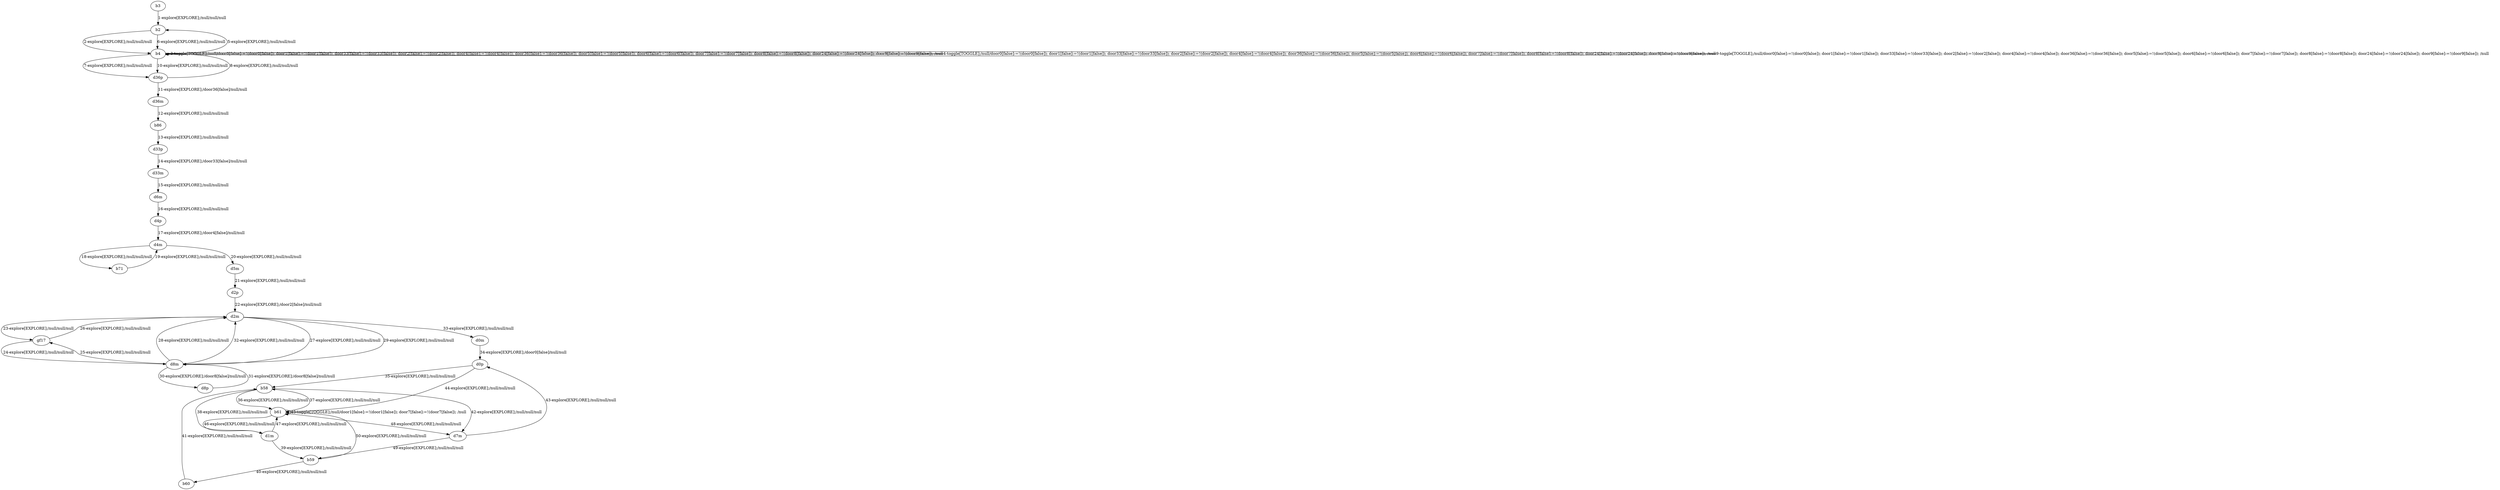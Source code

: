 # Total number of goals covered by this test: 6
# b59 --> b61
# d0p --> b61
# b59 --> b60
# b61 --> b58
# b60 --> b58
# b58 --> d1m

digraph g {
"b3" -> "b2" [label = "1-explore[EXPLORE];/null/null/null"];
"b2" -> "b4" [label = "2-explore[EXPLORE];/null/null/null"];
"b4" -> "b4" [label = "3-toggle[TOGGLE];/null/door0[false]:=!(door0[false]); door1[false]:=!(door1[false]); door33[false]:=!(door33[false]); door2[false]:=!(door2[false]); door4[false]:=!(door4[false]); door36[false]:=!(door36[false]); door5[false]:=!(door5[false]); door6[false]:=!(door6[false]); door7[false]:=!(door7[false]); door8[false]:=!(door8[false]); door24[false]:=!(door24[false]); door9[false]:=!(door9[false]); /null"];
"b4" -> "b4" [label = "4-toggle[TOGGLE];/null/door0[false]:=!(door0[false]); door1[false]:=!(door1[false]); door33[false]:=!(door33[false]); door2[false]:=!(door2[false]); door4[false]:=!(door4[false]); door36[false]:=!(door36[false]); door5[false]:=!(door5[false]); door6[false]:=!(door6[false]); door7[false]:=!(door7[false]); door8[false]:=!(door8[false]); door24[false]:=!(door24[false]); door9[false]:=!(door9[false]); /null"];
"b4" -> "b2" [label = "5-explore[EXPLORE];/null/null/null"];
"b2" -> "b4" [label = "6-explore[EXPLORE];/null/null/null"];
"b4" -> "d36p" [label = "7-explore[EXPLORE];/null/null/null"];
"d36p" -> "b4" [label = "8-explore[EXPLORE];/null/null/null"];
"b4" -> "b4" [label = "9-toggle[TOGGLE];/null/door0[false]:=!(door0[false]); door1[false]:=!(door1[false]); door33[false]:=!(door33[false]); door2[false]:=!(door2[false]); door4[false]:=!(door4[false]); door36[false]:=!(door36[false]); door5[false]:=!(door5[false]); door6[false]:=!(door6[false]); door7[false]:=!(door7[false]); door8[false]:=!(door8[false]); door24[false]:=!(door24[false]); door9[false]:=!(door9[false]); /null"];
"b4" -> "d36p" [label = "10-explore[EXPLORE];/null/null/null"];
"d36p" -> "d36m" [label = "11-explore[EXPLORE];/door36[false]/null/null"];
"d36m" -> "b86" [label = "12-explore[EXPLORE];/null/null/null"];
"b86" -> "d33p" [label = "13-explore[EXPLORE];/null/null/null"];
"d33p" -> "d33m" [label = "14-explore[EXPLORE];/door33[false]/null/null"];
"d33m" -> "d6m" [label = "15-explore[EXPLORE];/null/null/null"];
"d6m" -> "d4p" [label = "16-explore[EXPLORE];/null/null/null"];
"d4p" -> "d4m" [label = "17-explore[EXPLORE];/door4[false]/null/null"];
"d4m" -> "b71" [label = "18-explore[EXPLORE];/null/null/null"];
"b71" -> "d4m" [label = "19-explore[EXPLORE];/null/null/null"];
"d4m" -> "d5m" [label = "20-explore[EXPLORE];/null/null/null"];
"d5m" -> "d2p" [label = "21-explore[EXPLORE];/null/null/null"];
"d2p" -> "d2m" [label = "22-explore[EXPLORE];/door2[false]/null/null"];
"d2m" -> "gf17" [label = "23-explore[EXPLORE];/null/null/null"];
"gf17" -> "d8m" [label = "24-explore[EXPLORE];/null/null/null"];
"d8m" -> "gf17" [label = "25-explore[EXPLORE];/null/null/null"];
"gf17" -> "d2m" [label = "26-explore[EXPLORE];/null/null/null"];
"d2m" -> "d8m" [label = "27-explore[EXPLORE];/null/null/null"];
"d8m" -> "d2m" [label = "28-explore[EXPLORE];/null/null/null"];
"d2m" -> "d8m" [label = "29-explore[EXPLORE];/null/null/null"];
"d8m" -> "d8p" [label = "30-explore[EXPLORE];/door8[false]/null/null"];
"d8p" -> "d8m" [label = "31-explore[EXPLORE];/door8[false]/null/null"];
"d8m" -> "d2m" [label = "32-explore[EXPLORE];/null/null/null"];
"d2m" -> "d0m" [label = "33-explore[EXPLORE];/null/null/null"];
"d0m" -> "d0p" [label = "34-explore[EXPLORE];/door0[false]/null/null"];
"d0p" -> "b58" [label = "35-explore[EXPLORE];/null/null/null"];
"b58" -> "b61" [label = "36-explore[EXPLORE];/null/null/null"];
"b61" -> "b58" [label = "37-explore[EXPLORE];/null/null/null"];
"b58" -> "d1m" [label = "38-explore[EXPLORE];/null/null/null"];
"d1m" -> "b59" [label = "39-explore[EXPLORE];/null/null/null"];
"b59" -> "b60" [label = "40-explore[EXPLORE];/null/null/null"];
"b60" -> "b58" [label = "41-explore[EXPLORE];/null/null/null"];
"b58" -> "d7m" [label = "42-explore[EXPLORE];/null/null/null"];
"d7m" -> "d0p" [label = "43-explore[EXPLORE];/null/null/null"];
"d0p" -> "b61" [label = "44-explore[EXPLORE];/null/null/null"];
"b61" -> "b61" [label = "45-toggle[TOGGLE];/null/door1[false]:=!(door1[false]); door7[false]:=!(door7[false]); /null"];
"b61" -> "d1m" [label = "46-explore[EXPLORE];/null/null/null"];
"d1m" -> "b61" [label = "47-explore[EXPLORE];/null/null/null"];
"b61" -> "d7m" [label = "48-explore[EXPLORE];/null/null/null"];
"d7m" -> "b59" [label = "49-explore[EXPLORE];/null/null/null"];
"b59" -> "b61" [label = "50-explore[EXPLORE];/null/null/null"];
}